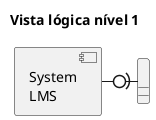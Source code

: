 @startuml
 'https://plantuml.com/class-diagram

title Vista lógica nível 1

 hide circle
 skinparam classAttributeIconSize 0


component System [
  System
  LMS
]


System -right0)- " "


@enduml
